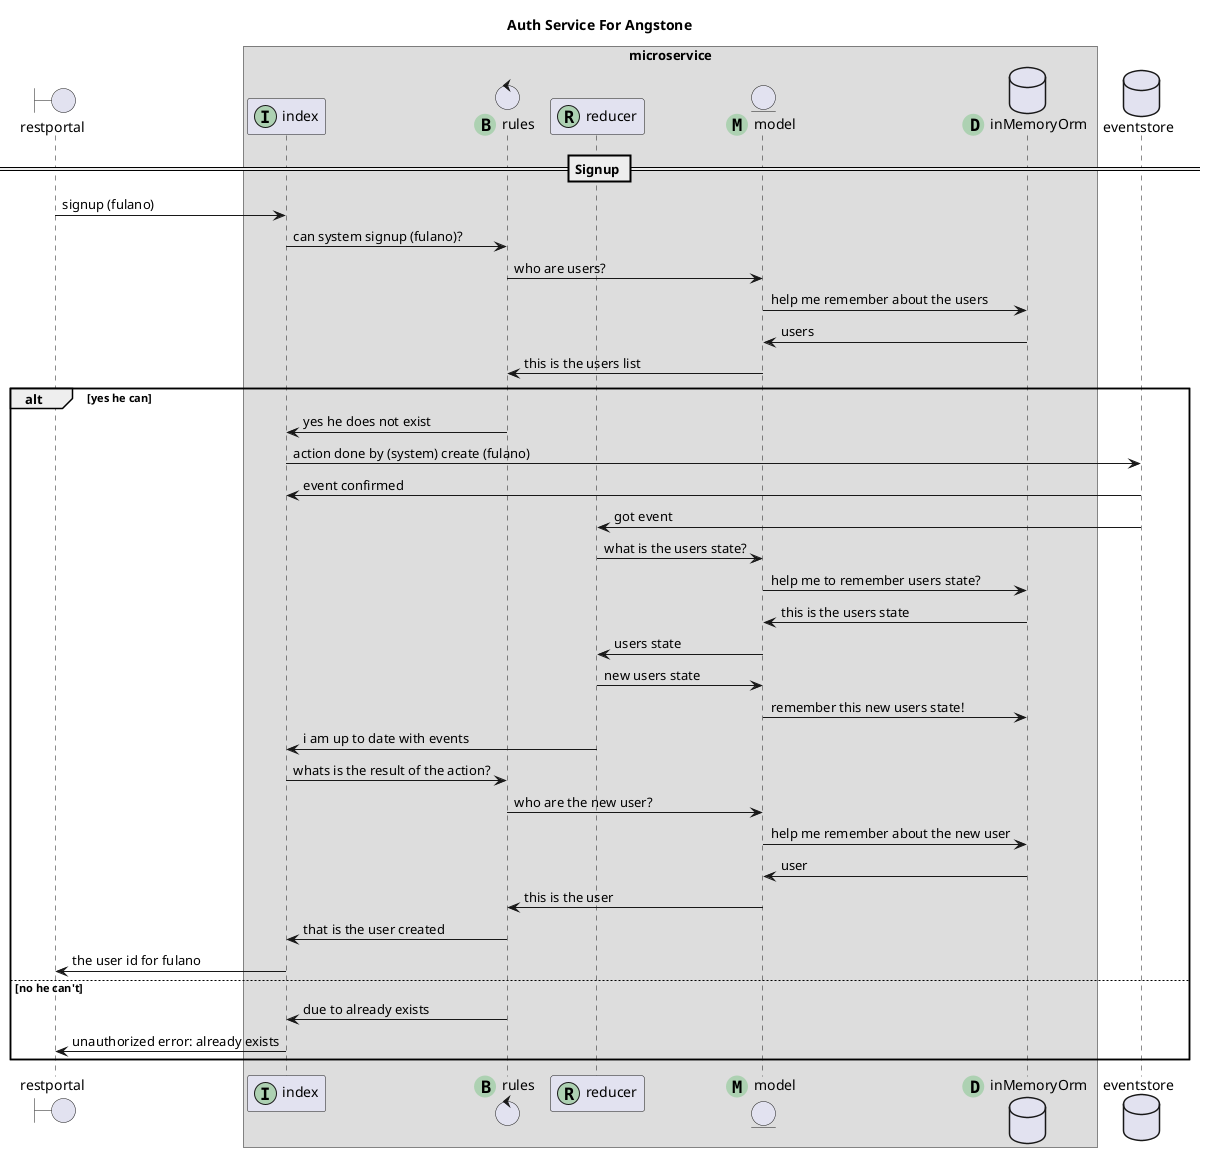 @startuml
title Auth Service For Angstone
boundary restportal
box "microservice"
participant index << (I,#ADD1B2) >>
control rules << (B,#ADD1B2) >>
participant reducer << (R,#ADD1B2) >>
entity model << (M,#ADD1B2) >>
database inMemoryOrm << (D,#ADD1B2) >>
end box
database eventstore
== Signup ==
restportal -> index : signup (fulano)
index -> rules : can system signup (fulano)?
rules -> model : who are users?
model -> inMemoryOrm : help me remember about the users
inMemoryOrm -> model : users
model -> rules : this is the users list
alt yes he can
rules -> index: yes he does not exist
index -> eventstore: action done by (system) create (fulano)
eventstore -> index : event confirmed
eventstore -> reducer : got event
reducer -> model : what is the users state?
model -> inMemoryOrm : help me to remember users state?
inMemoryOrm -> model : this is the users state
model -> reducer : users state
reducer -> model : new users state
model -> inMemoryOrm : remember this new users state!
reducer -> index : i am up to date with events
index -> rules: whats is the result of the action?
rules -> model : who are the new user?
model -> inMemoryOrm : help me remember about the new user
inMemoryOrm -> model : user
model -> rules : this is the user
rules -> index : that is the user created
index -> restportal : the user id for fulano
else no he can't
rules -> index: due to already exists
index -> restportal: unauthorized error: already exists
end
@enduml
